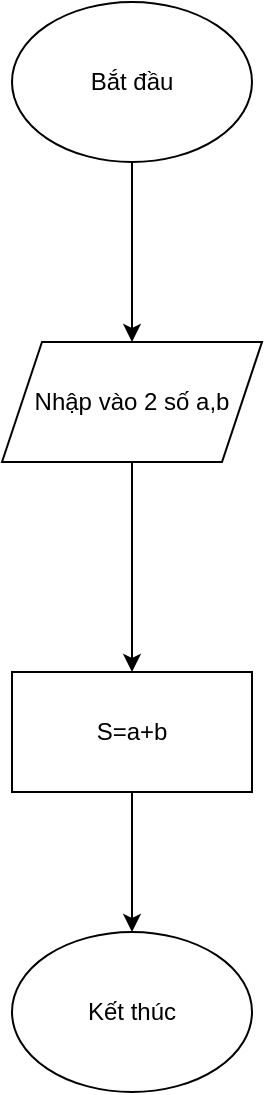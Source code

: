 <mxfile version="24.8.6">
  <diagram name="Trang-1" id="CNICpPtvZP634g-mYIk0">
    <mxGraphModel dx="1221" dy="759" grid="1" gridSize="10" guides="1" tooltips="1" connect="1" arrows="1" fold="1" page="1" pageScale="1" pageWidth="827" pageHeight="1169" math="0" shadow="0">
      <root>
        <mxCell id="0" />
        <mxCell id="1" parent="0" />
        <mxCell id="3UJyp0OC6Y3F3wvQwUww-1" value="Bắt đầu" style="ellipse;whiteSpace=wrap;html=1;" vertex="1" parent="1">
          <mxGeometry x="350" y="190" width="120" height="80" as="geometry" />
        </mxCell>
        <mxCell id="3UJyp0OC6Y3F3wvQwUww-29" value="" style="edgeStyle=orthogonalEdgeStyle;rounded=0;orthogonalLoop=1;jettySize=auto;html=1;" edge="1" parent="1" source="3UJyp0OC6Y3F3wvQwUww-2" target="3UJyp0OC6Y3F3wvQwUww-28">
          <mxGeometry relative="1" as="geometry" />
        </mxCell>
        <mxCell id="3UJyp0OC6Y3F3wvQwUww-2" value="Nhập vào 2 số a,b" style="shape=parallelogram;perimeter=parallelogramPerimeter;whiteSpace=wrap;html=1;fixedSize=1;" vertex="1" parent="1">
          <mxGeometry x="345" y="360" width="130" height="60" as="geometry" />
        </mxCell>
        <mxCell id="3UJyp0OC6Y3F3wvQwUww-3" style="edgeStyle=orthogonalEdgeStyle;rounded=0;orthogonalLoop=1;jettySize=auto;html=1;exitX=0.5;exitY=1;exitDx=0;exitDy=0;entryX=0.5;entryY=0;entryDx=0;entryDy=0;" edge="1" parent="1" source="3UJyp0OC6Y3F3wvQwUww-1" target="3UJyp0OC6Y3F3wvQwUww-2">
          <mxGeometry relative="1" as="geometry" />
        </mxCell>
        <mxCell id="3UJyp0OC6Y3F3wvQwUww-31" style="edgeStyle=orthogonalEdgeStyle;rounded=0;orthogonalLoop=1;jettySize=auto;html=1;" edge="1" parent="1" source="3UJyp0OC6Y3F3wvQwUww-28" target="3UJyp0OC6Y3F3wvQwUww-30">
          <mxGeometry relative="1" as="geometry" />
        </mxCell>
        <mxCell id="3UJyp0OC6Y3F3wvQwUww-28" value="S=a+b" style="whiteSpace=wrap;html=1;" vertex="1" parent="1">
          <mxGeometry x="350" y="525" width="120" height="60" as="geometry" />
        </mxCell>
        <mxCell id="3UJyp0OC6Y3F3wvQwUww-30" value="Kết thúc" style="ellipse;whiteSpace=wrap;html=1;" vertex="1" parent="1">
          <mxGeometry x="350" y="655" width="120" height="80" as="geometry" />
        </mxCell>
      </root>
    </mxGraphModel>
  </diagram>
</mxfile>
